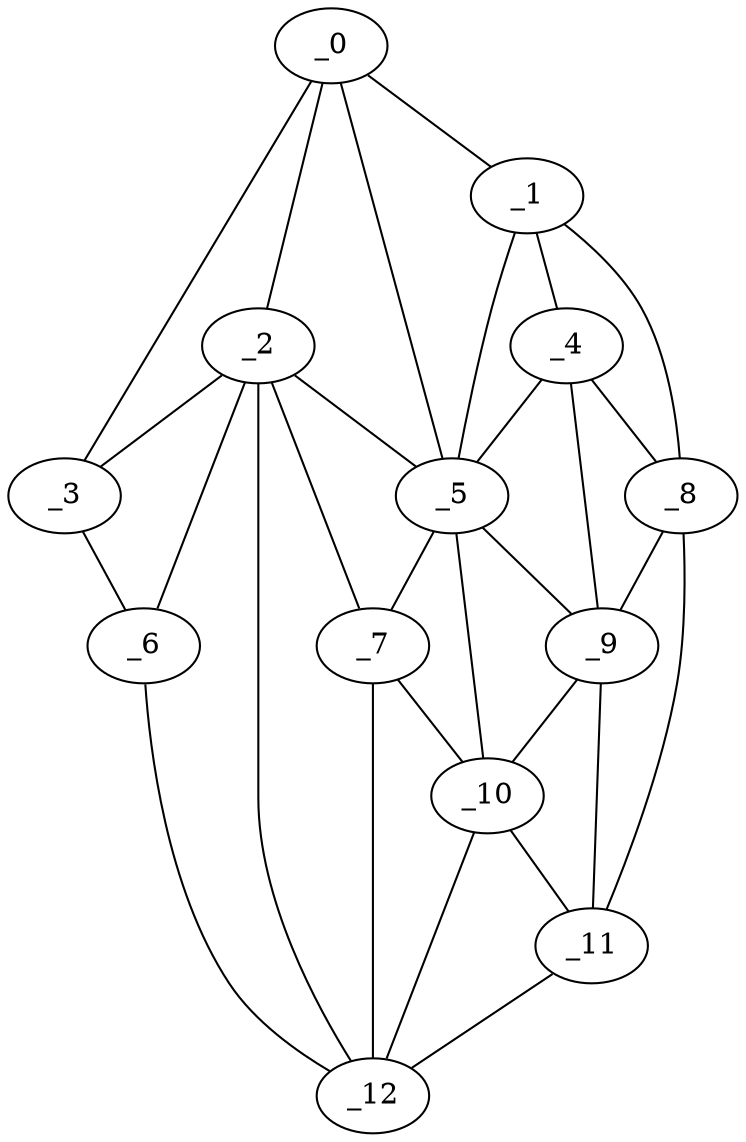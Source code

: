 graph "obj38__270.gxl" {
	_0	 [x=25,
		y=31];
	_1	 [x=50,
		y=16];
	_0 -- _1	 [valence=1];
	_2	 [x=70,
		y=75];
	_0 -- _2	 [valence=1];
	_3	 [x=72,
		y=105];
	_0 -- _3	 [valence=1];
	_5	 [x=78,
		y=38];
	_0 -- _5	 [valence=2];
	_4	 [x=73,
		y=18];
	_1 -- _4	 [valence=2];
	_1 -- _5	 [valence=1];
	_8	 [x=85,
		y=15];
	_1 -- _8	 [valence=1];
	_2 -- _3	 [valence=2];
	_2 -- _5	 [valence=2];
	_6	 [x=79,
		y=97];
	_2 -- _6	 [valence=2];
	_7	 [x=81,
		y=43];
	_2 -- _7	 [valence=1];
	_12	 [x=93,
		y=40];
	_2 -- _12	 [valence=2];
	_3 -- _6	 [valence=1];
	_4 -- _5	 [valence=1];
	_4 -- _8	 [valence=1];
	_9	 [x=86,
		y=28];
	_4 -- _9	 [valence=2];
	_5 -- _7	 [valence=2];
	_5 -- _9	 [valence=2];
	_10	 [x=89,
		y=40];
	_5 -- _10	 [valence=1];
	_6 -- _12	 [valence=1];
	_7 -- _10	 [valence=2];
	_7 -- _12	 [valence=1];
	_8 -- _9	 [valence=1];
	_11	 [x=92,
		y=30];
	_8 -- _11	 [valence=1];
	_9 -- _10	 [valence=2];
	_9 -- _11	 [valence=2];
	_10 -- _11	 [valence=2];
	_10 -- _12	 [valence=2];
	_11 -- _12	 [valence=1];
}
